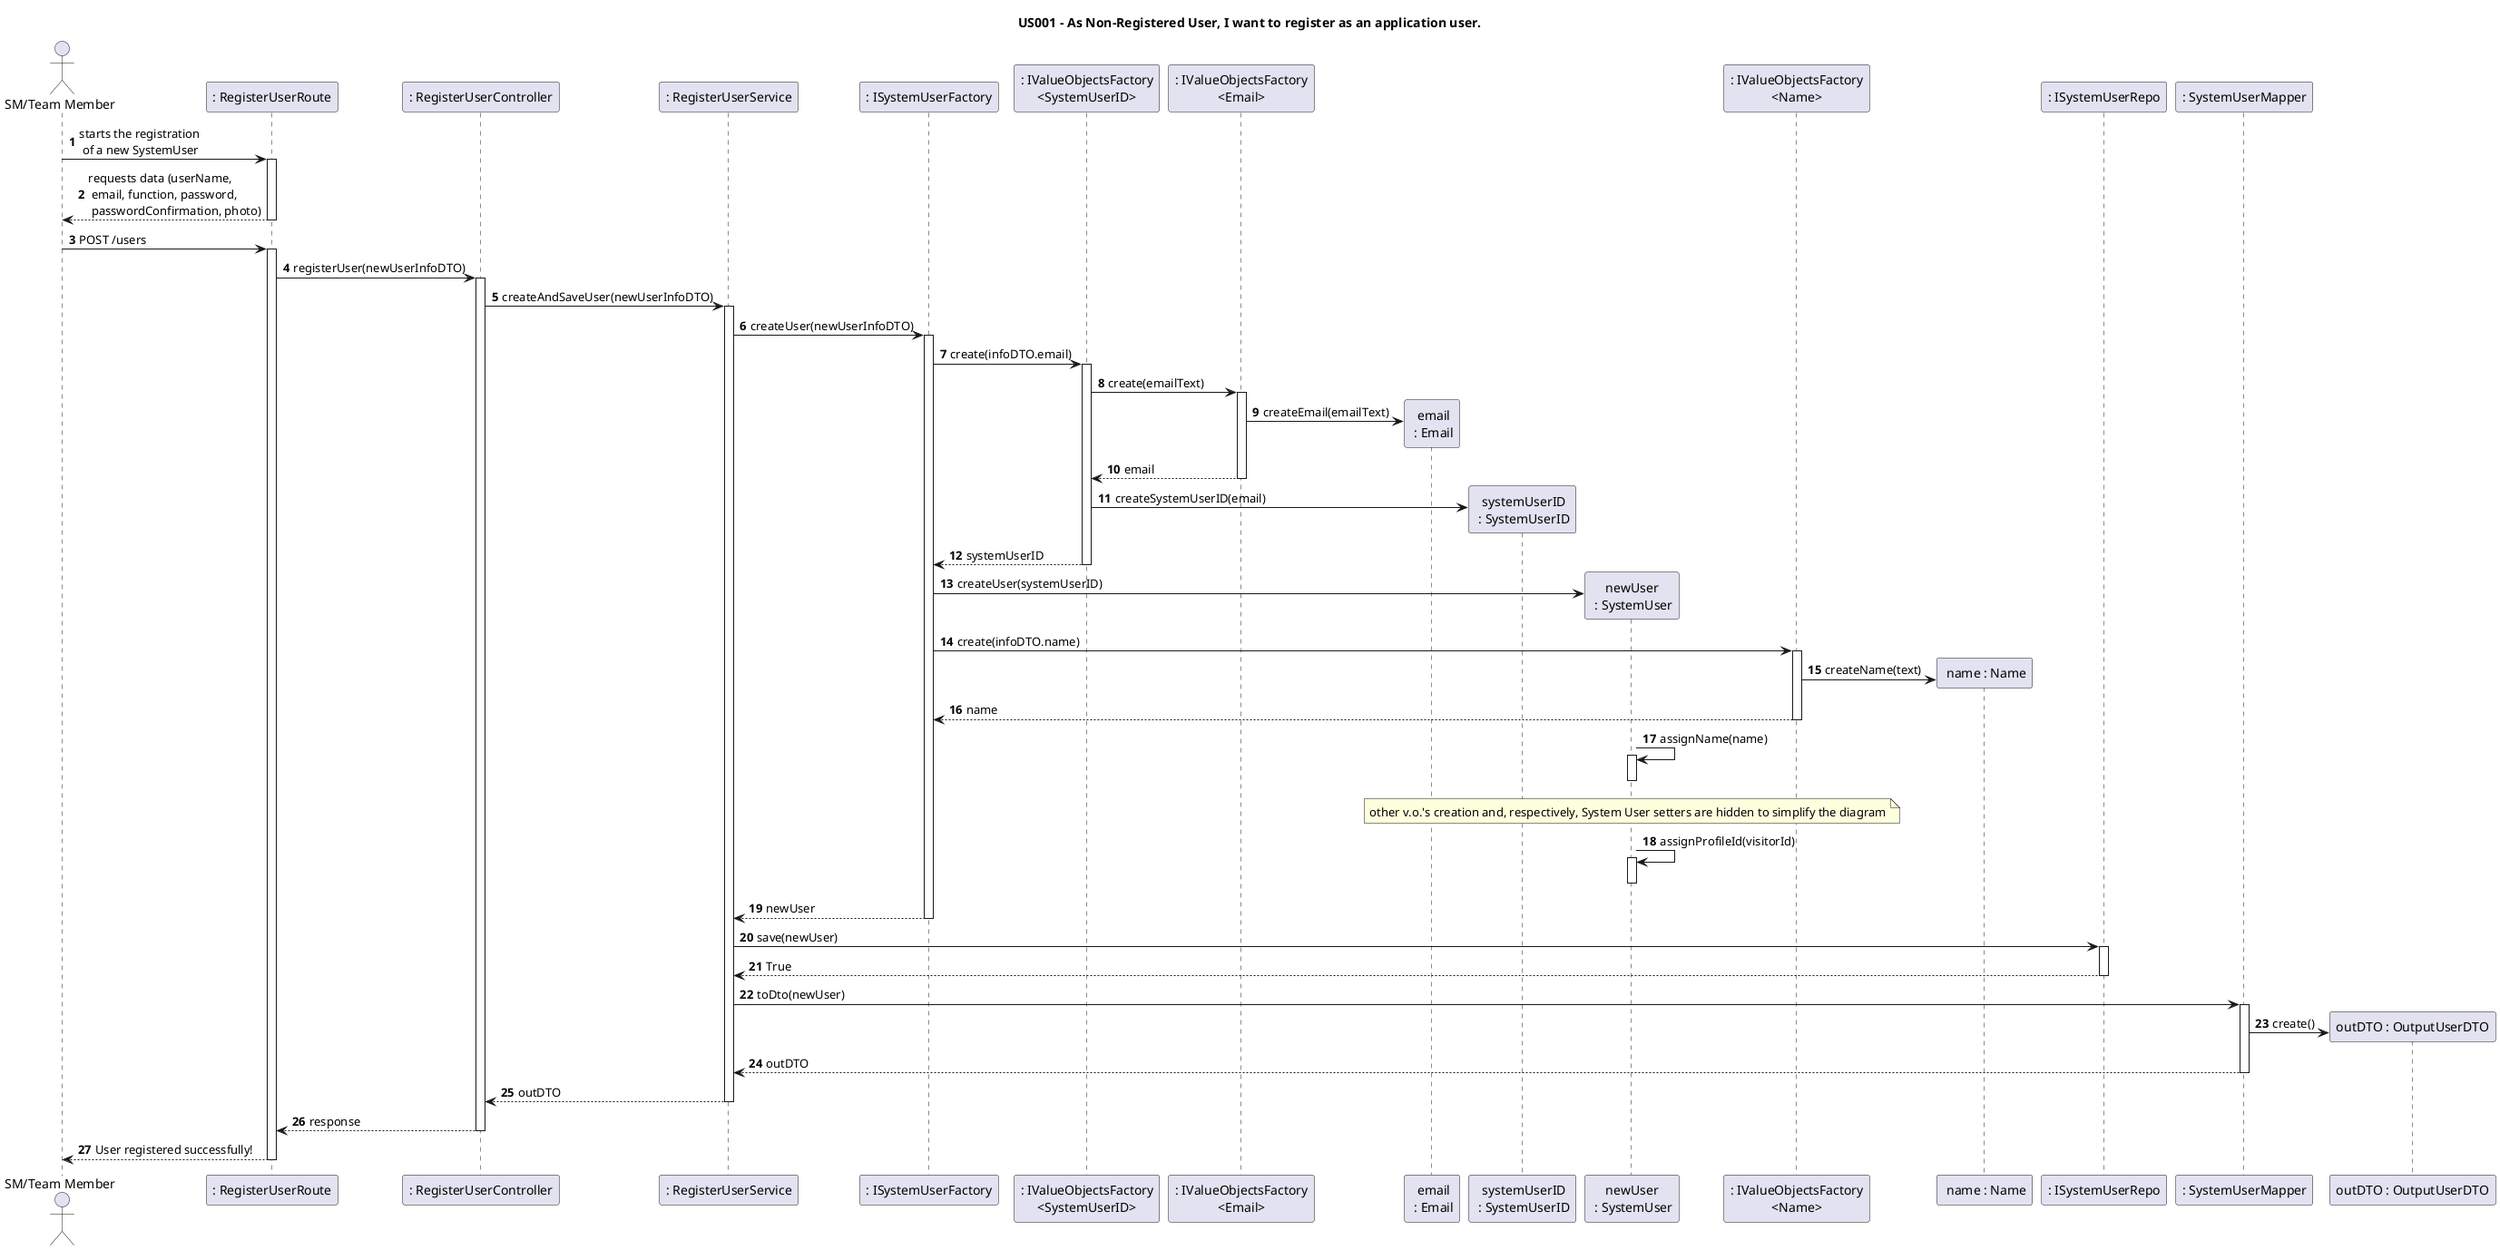 @startuml
'https://plantuml.com/sequence-diagram

title US001 - As Non-Registered User, I want to register as an application user.

autoactivate on
autonumber

actor "SM/Team Member" as User
participant ": RegisterUserRoute" as Ui
participant ": RegisterUserController" as Ctrl
participant ": RegisterUserService" as Serv
'participant "dto: RegisterUserDTO" as RUDTO
'participant ": IUserProfileRepo" as UPStore
'participant "visitor\n : UserProfile" as UP
'participant "visitorID\n : UserProfileID" as UPID
'participant "visitorDesc : Description" as Desc
participant ": ISystemUserFactory" as Fact
participant ": IValueObjectsFactory\n<SystemUserID>" as SUIDFact
participant ": IValueObjectsFactory\n<Email>" as emailFact
participant " email\n : Email" as email
participant " systemUserID\n : SystemUserID" as SUID
participant "newUser\n : SystemUser" as SU
participant ": IValueObjectsFactory\n<Name>" as nameFact
participant " name : Name" as name
'participant "visitorID\n : UserProfileID" as UPID
participant ": ISystemUserRepo" as SUStore
participant ": SystemUserMapper" as mapper
participant "outDTO : OutputUserDTO" as OutDTO

User->Ui : starts the registration\n of a new SystemUser
Ui--> User: requests data (userName,\n email, function, password,\n passwordConfirmation, photo)
User->Ui:  POST /users
Ui->Ctrl: registerUser(newUserInfoDTO)
Ctrl->Serv: createAndSaveUser(newUserInfoDTO)
'Serv->UPStore: findUserProfileByDescription("Visitor")
'note over UPStore: steps hidden to simplify the diagram
/'loop for each known userProfile
UPStore->UP: getUserProfileID()
UP->UPID: getUserProfileName()
UPID->Desc: hasText("Visitor")
Desc-->UPID: True
UPID-->UP: visitorDesc
UP-->UPStore:visitorID
end´'/
'UPStore-->Serv:visitor
'Serv->UP: getUserProfileID()
'UP-->Serv:visitorID
Serv->Fact: createUser(newUserInfoDTO)
Fact->SUIDFact: create(infoDTO.email)
SUIDFact->emailFact: create(emailText)
emailFact->email**: createEmail(emailText)
emailFact-->SUIDFact: email
SUIDFact->SUID**: createSystemUserID(email)
SUIDFact-->Fact: systemUserID
Fact->SU**: createUser(systemUserID)
Fact->nameFact: create(infoDTO.name)
nameFact->name**: createName(text)
nameFact-->Fact: name
SU->SU: assignName(name)
deactivate
note over SU: other v.o.'s creation and, respectively, System User setters are hidden to simplify the diagram
/'opt validate return true
SU->SU:password = validatePasswords(\ninfoDTO.password,\n infoDTO.passwordConfirmation)
deactivate
end'/
SU->SU: assignProfileId(visitorId)
deactivate
Fact-->Serv: newUser
Serv->SUStore: save(newUser)
'SUStore->SUStore: existsByEmail(emailText)
'deactivate SUStore
SUStore-->Serv: True
Serv->mapper:toDto(newUser)
mapper->OutDTO**: create()
mapper-->Serv:outDTO
Serv-->Ctrl:outDTO
Ctrl-->Ui:response
Ui-->User:User registered successfully!
@enduml